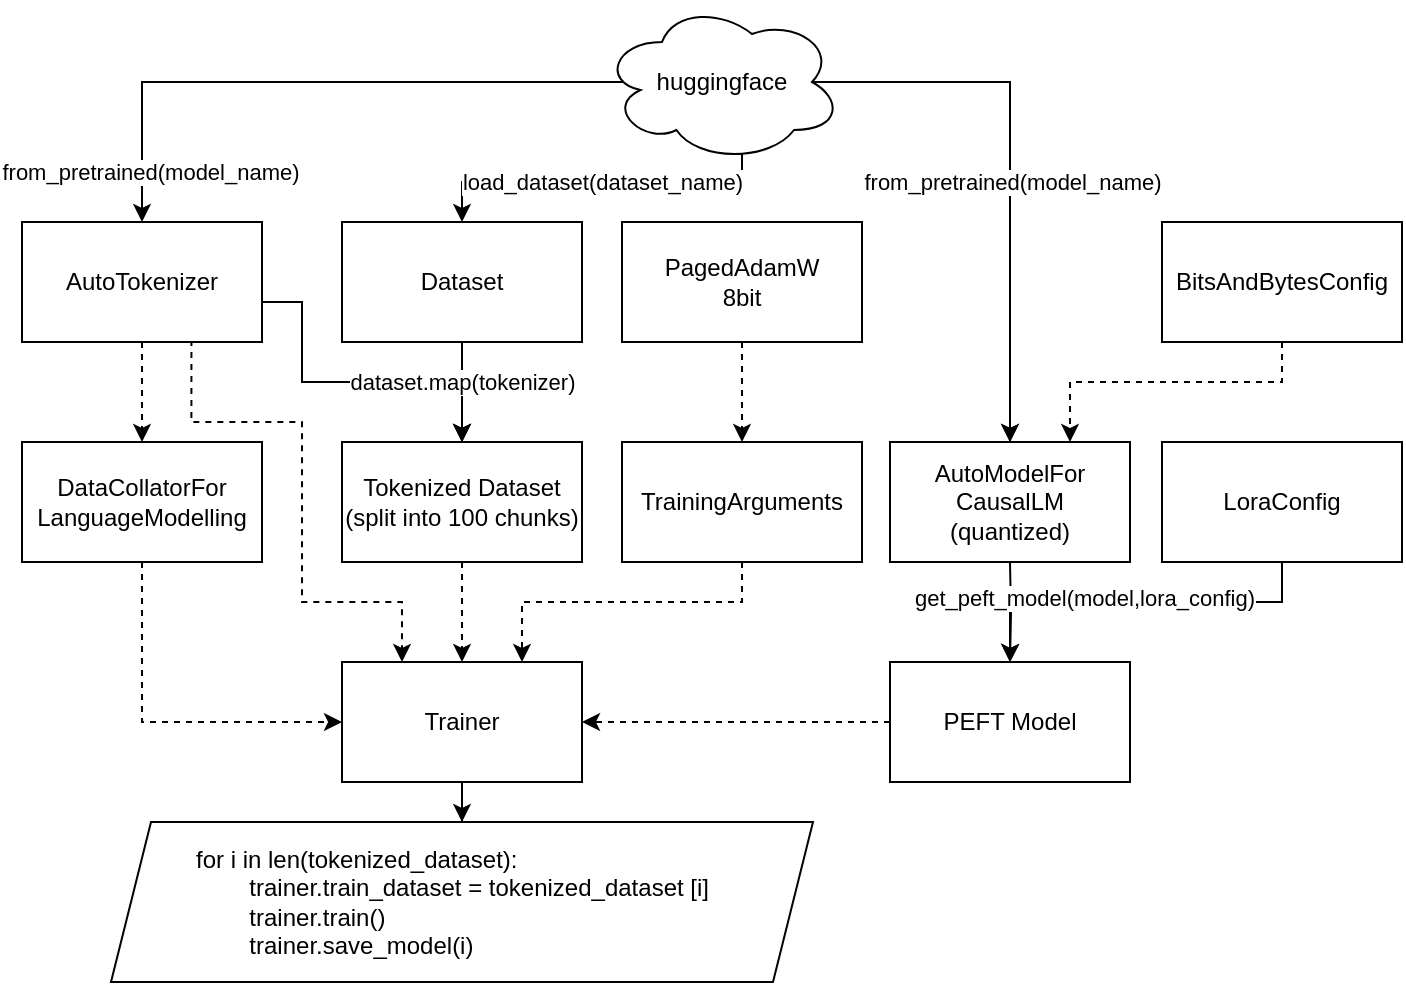 <mxfile version="24.8.3">
  <diagram name="Seite-1" id="68C5_TXZWb1PMNiuW3s3">
    <mxGraphModel dx="2215" dy="815" grid="1" gridSize="10" guides="1" tooltips="1" connect="1" arrows="1" fold="1" page="1" pageScale="1" pageWidth="827" pageHeight="1169" math="0" shadow="0">
      <root>
        <mxCell id="0" />
        <mxCell id="1" parent="0" />
        <mxCell id="Wm97QclliLDe_JW6FBR--9" value="Dataset" style="whiteSpace=wrap;html=1;" parent="1" vertex="1">
          <mxGeometry x="20" y="560" width="120" height="60" as="geometry" />
        </mxCell>
        <mxCell id="Wm97QclliLDe_JW6FBR--10" style="edgeStyle=orthogonalEdgeStyle;rounded=0;orthogonalLoop=1;jettySize=auto;html=1;exitX=0.875;exitY=0.5;exitDx=0;exitDy=0;exitPerimeter=0;" parent="1" source="Wm97QclliLDe_JW6FBR--1" target="Wm97QclliLDe_JW6FBR--8" edge="1">
          <mxGeometry relative="1" as="geometry" />
        </mxCell>
        <mxCell id="Wm97QclliLDe_JW6FBR--31" value="from_pretrained(model_name)" style="edgeLabel;html=1;align=center;verticalAlign=middle;resizable=0;points=[];" parent="Wm97QclliLDe_JW6FBR--10" vertex="1" connectable="0">
          <mxGeometry x="-0.495" y="-1" relative="1" as="geometry">
            <mxPoint x="29" y="49" as="offset" />
          </mxGeometry>
        </mxCell>
        <mxCell id="Wm97QclliLDe_JW6FBR--11" style="edgeStyle=orthogonalEdgeStyle;rounded=0;orthogonalLoop=1;jettySize=auto;html=1;exitX=0.55;exitY=0.95;exitDx=0;exitDy=0;exitPerimeter=0;" parent="1" source="Wm97QclliLDe_JW6FBR--1" target="Wm97QclliLDe_JW6FBR--9" edge="1">
          <mxGeometry relative="1" as="geometry">
            <Array as="points">
              <mxPoint x="220" y="526" />
              <mxPoint x="220" y="540" />
              <mxPoint x="80" y="540" />
            </Array>
          </mxGeometry>
        </mxCell>
        <mxCell id="Wm97QclliLDe_JW6FBR--33" value="load_dataset(dataset_name)" style="edgeLabel;html=1;align=center;verticalAlign=middle;resizable=0;points=[];" parent="Wm97QclliLDe_JW6FBR--11" vertex="1" connectable="0">
          <mxGeometry x="-0.111" relative="1" as="geometry">
            <mxPoint x="-9" as="offset" />
          </mxGeometry>
        </mxCell>
        <mxCell id="Wm97QclliLDe_JW6FBR--12" style="edgeStyle=orthogonalEdgeStyle;rounded=0;orthogonalLoop=1;jettySize=auto;html=1;exitX=0.16;exitY=0.55;exitDx=0;exitDy=0;exitPerimeter=0;" parent="1" source="Wm97QclliLDe_JW6FBR--1" target="Wm97QclliLDe_JW6FBR--5" edge="1">
          <mxGeometry relative="1" as="geometry">
            <Array as="points">
              <mxPoint x="-80" y="490" />
            </Array>
          </mxGeometry>
        </mxCell>
        <mxCell id="Wm97QclliLDe_JW6FBR--32" value="from_pretrained(model_name)" style="edgeLabel;html=1;align=center;verticalAlign=middle;resizable=0;points=[];" parent="Wm97QclliLDe_JW6FBR--12" vertex="1" connectable="0">
          <mxGeometry x="0.538" y="1" relative="1" as="geometry">
            <mxPoint x="-1" y="44" as="offset" />
          </mxGeometry>
        </mxCell>
        <mxCell id="Wm97QclliLDe_JW6FBR--1" value="huggingface" style="ellipse;shape=cloud;whiteSpace=wrap;html=1;" parent="1" vertex="1">
          <mxGeometry x="150" y="450" width="120" height="80" as="geometry" />
        </mxCell>
        <mxCell id="Wm97QclliLDe_JW6FBR--16" style="edgeStyle=orthogonalEdgeStyle;rounded=0;orthogonalLoop=1;jettySize=auto;html=1;entryX=0.75;entryY=0;entryDx=0;entryDy=0;dashed=1;exitX=0.5;exitY=1;exitDx=0;exitDy=0;" parent="1" source="Wm97QclliLDe_JW6FBR--2" target="Wm97QclliLDe_JW6FBR--8" edge="1">
          <mxGeometry relative="1" as="geometry">
            <mxPoint x="354" y="670" as="targetPoint" />
            <Array as="points">
              <mxPoint x="490" y="640" />
              <mxPoint x="384" y="640" />
            </Array>
          </mxGeometry>
        </mxCell>
        <mxCell id="Wm97QclliLDe_JW6FBR--2" value="BitsAndBytesConfig" style="rounded=0;whiteSpace=wrap;html=1;" parent="1" vertex="1">
          <mxGeometry x="430" y="560" width="120" height="60" as="geometry" />
        </mxCell>
        <mxCell id="Wm97QclliLDe_JW6FBR--19" style="edgeStyle=orthogonalEdgeStyle;rounded=0;orthogonalLoop=1;jettySize=auto;html=1;entryX=0.5;entryY=0;entryDx=0;entryDy=0;" parent="1" source="Wm97QclliLDe_JW6FBR--3" target="Wm97QclliLDe_JW6FBR--17" edge="1">
          <mxGeometry relative="1" as="geometry">
            <Array as="points">
              <mxPoint x="490" y="750" />
              <mxPoint x="354" y="750" />
            </Array>
          </mxGeometry>
        </mxCell>
        <mxCell id="Wm97QclliLDe_JW6FBR--3" value="LoraConfig" style="whiteSpace=wrap;html=1;" parent="1" vertex="1">
          <mxGeometry x="430" y="670" width="120" height="60" as="geometry" />
        </mxCell>
        <mxCell id="Wm97QclliLDe_JW6FBR--53" style="edgeStyle=orthogonalEdgeStyle;rounded=0;orthogonalLoop=1;jettySize=auto;html=1;" parent="1" source="Wm97QclliLDe_JW6FBR--4" target="Wm97QclliLDe_JW6FBR--54" edge="1">
          <mxGeometry relative="1" as="geometry">
            <mxPoint x="80.029" y="860" as="targetPoint" />
          </mxGeometry>
        </mxCell>
        <mxCell id="Wm97QclliLDe_JW6FBR--4" value="Trainer" style="whiteSpace=wrap;html=1;" parent="1" vertex="1">
          <mxGeometry x="20" y="780" width="120" height="60" as="geometry" />
        </mxCell>
        <mxCell id="Wm97QclliLDe_JW6FBR--22" style="edgeStyle=orthogonalEdgeStyle;rounded=0;orthogonalLoop=1;jettySize=auto;html=1;" parent="1" source="Wm97QclliLDe_JW6FBR--9" target="Wm97QclliLDe_JW6FBR--21" edge="1">
          <mxGeometry relative="1" as="geometry" />
        </mxCell>
        <mxCell id="Wm97QclliLDe_JW6FBR--24" style="edgeStyle=orthogonalEdgeStyle;rounded=0;orthogonalLoop=1;jettySize=auto;html=1;dashed=1;" parent="1" source="Wm97QclliLDe_JW6FBR--5" target="Wm97QclliLDe_JW6FBR--7" edge="1">
          <mxGeometry relative="1" as="geometry" />
        </mxCell>
        <mxCell id="Wm97QclliLDe_JW6FBR--45" value="tokenizer" style="edgeLabel;html=1;align=center;verticalAlign=middle;resizable=0;points=[];" parent="Wm97QclliLDe_JW6FBR--24" vertex="1" connectable="0">
          <mxGeometry x="-0.248" relative="1" as="geometry">
            <mxPoint x="-36" y="40" as="offset" />
          </mxGeometry>
        </mxCell>
        <mxCell id="Wm97QclliLDe_JW6FBR--30" style="edgeStyle=orthogonalEdgeStyle;rounded=0;orthogonalLoop=1;jettySize=auto;html=1;exitX=0.706;exitY=0.983;exitDx=0;exitDy=0;entryX=0.25;entryY=0;entryDx=0;entryDy=0;exitPerimeter=0;dashed=1;" parent="1" source="Wm97QclliLDe_JW6FBR--5" target="Wm97QclliLDe_JW6FBR--4" edge="1">
          <mxGeometry relative="1" as="geometry">
            <Array as="points">
              <mxPoint x="-55" y="660" />
              <mxPoint y="660" />
              <mxPoint y="750" />
              <mxPoint x="50" y="750" />
            </Array>
          </mxGeometry>
        </mxCell>
        <mxCell id="Wm97QclliLDe_JW6FBR--5" value="AutoTokenizer" style="whiteSpace=wrap;html=1;" parent="1" vertex="1">
          <mxGeometry x="-140" y="560" width="120" height="60" as="geometry" />
        </mxCell>
        <mxCell id="Wm97QclliLDe_JW6FBR--29" style="edgeStyle=orthogonalEdgeStyle;rounded=0;orthogonalLoop=1;jettySize=auto;html=1;exitX=0.5;exitY=1;exitDx=0;exitDy=0;entryX=0.75;entryY=0;entryDx=0;entryDy=0;dashed=1;" parent="1" source="Wm97QclliLDe_JW6FBR--6" target="Wm97QclliLDe_JW6FBR--4" edge="1">
          <mxGeometry relative="1" as="geometry">
            <Array as="points">
              <mxPoint x="220" y="750" />
              <mxPoint x="110" y="750" />
            </Array>
          </mxGeometry>
        </mxCell>
        <mxCell id="Wm97QclliLDe_JW6FBR--6" value="TrainingArguments" style="whiteSpace=wrap;html=1;" parent="1" vertex="1">
          <mxGeometry x="160" y="670" width="120" height="60" as="geometry" />
        </mxCell>
        <mxCell id="Wm97QclliLDe_JW6FBR--25" style="edgeStyle=orthogonalEdgeStyle;rounded=0;orthogonalLoop=1;jettySize=auto;html=1;dashed=1;" parent="1" source="Wm97QclliLDe_JW6FBR--7" target="Wm97QclliLDe_JW6FBR--4" edge="1">
          <mxGeometry relative="1" as="geometry">
            <Array as="points">
              <mxPoint x="-80" y="810" />
            </Array>
          </mxGeometry>
        </mxCell>
        <mxCell id="Wm97QclliLDe_JW6FBR--7" value="&lt;div&gt;DataCollatorFor&lt;/div&gt;&lt;div&gt;LanguageModelling&lt;/div&gt;" style="whiteSpace=wrap;html=1;" parent="1" vertex="1">
          <mxGeometry x="-140" y="670" width="120" height="60" as="geometry" />
        </mxCell>
        <mxCell id="Wm97QclliLDe_JW6FBR--15" style="edgeStyle=orthogonalEdgeStyle;rounded=0;orthogonalLoop=1;jettySize=auto;html=1;" parent="1" source="Wm97QclliLDe_JW6FBR--8" edge="1">
          <mxGeometry relative="1" as="geometry">
            <mxPoint x="354" y="670" as="targetPoint" />
          </mxGeometry>
        </mxCell>
        <mxCell id="Wm97QclliLDe_JW6FBR--8" value="&lt;div&gt;AutoModelFor&lt;/div&gt;&lt;div&gt;CausalLM&lt;/div&gt;&lt;div&gt;(quantized)&lt;br&gt;&lt;/div&gt;" style="whiteSpace=wrap;html=1;" parent="1" vertex="1">
          <mxGeometry x="294" y="670" width="120" height="60" as="geometry" />
        </mxCell>
        <mxCell id="Wm97QclliLDe_JW6FBR--23" style="edgeStyle=orthogonalEdgeStyle;rounded=0;orthogonalLoop=1;jettySize=auto;html=1;entryX=0.5;entryY=0;entryDx=0;entryDy=0;exitX=0.5;exitY=1;exitDx=0;exitDy=0;" parent="1" source="Wm97QclliLDe_JW6FBR--9" target="Wm97QclliLDe_JW6FBR--21" edge="1">
          <mxGeometry relative="1" as="geometry">
            <Array as="points">
              <mxPoint x="80" y="630" />
              <mxPoint x="80" y="630" />
            </Array>
          </mxGeometry>
        </mxCell>
        <mxCell id="Wm97QclliLDe_JW6FBR--18" style="edgeStyle=orthogonalEdgeStyle;rounded=0;orthogonalLoop=1;jettySize=auto;html=1;" parent="1" target="Wm97QclliLDe_JW6FBR--17" edge="1">
          <mxGeometry relative="1" as="geometry">
            <mxPoint x="354" y="730" as="sourcePoint" />
          </mxGeometry>
        </mxCell>
        <mxCell id="Wm97QclliLDe_JW6FBR--62" value="get_peft_model(model,lora_config)" style="edgeLabel;html=1;align=center;verticalAlign=middle;resizable=0;points=[];labelBorderColor=none;" parent="Wm97QclliLDe_JW6FBR--18" vertex="1" connectable="0">
          <mxGeometry x="-0.279" y="2" relative="1" as="geometry">
            <mxPoint x="34" as="offset" />
          </mxGeometry>
        </mxCell>
        <mxCell id="Wm97QclliLDe_JW6FBR--27" style="edgeStyle=orthogonalEdgeStyle;rounded=0;orthogonalLoop=1;jettySize=auto;html=1;dashed=1;" parent="1" source="Wm97QclliLDe_JW6FBR--17" target="Wm97QclliLDe_JW6FBR--4" edge="1">
          <mxGeometry relative="1" as="geometry" />
        </mxCell>
        <mxCell id="Wm97QclliLDe_JW6FBR--17" value="PEFT Model" style="whiteSpace=wrap;html=1;" parent="1" vertex="1">
          <mxGeometry x="294" y="780" width="120" height="60" as="geometry" />
        </mxCell>
        <mxCell id="Wm97QclliLDe_JW6FBR--26" style="edgeStyle=orthogonalEdgeStyle;rounded=0;orthogonalLoop=1;jettySize=auto;html=1;dashed=1;" parent="1" source="Wm97QclliLDe_JW6FBR--21" target="Wm97QclliLDe_JW6FBR--4" edge="1">
          <mxGeometry relative="1" as="geometry" />
        </mxCell>
        <mxCell id="Wm97QclliLDe_JW6FBR--21" value="&lt;div&gt;Tokenized Dataset&lt;br&gt;&lt;/div&gt;&lt;div&gt;(split into 100 chunks)&lt;br&gt;&lt;/div&gt;" style="whiteSpace=wrap;html=1;" parent="1" vertex="1">
          <mxGeometry x="20" y="670" width="120" height="60" as="geometry" />
        </mxCell>
        <mxCell id="Wm97QclliLDe_JW6FBR--54" value="&lt;blockquote&gt;&lt;div&gt;for i in len(tokenized_dataset):&lt;/div&gt;&lt;div&gt;&lt;span style=&quot;white-space: pre;&quot;&gt;&#x9;&lt;/span&gt;trainer.train_dataset = tokenized_dataset [i]&lt;/div&gt;&lt;div&gt;&lt;span style=&quot;white-space: pre;&quot;&gt;&#x9;&lt;/span&gt;trainer.train()&lt;/div&gt;&lt;div&gt;&lt;span style=&quot;white-space: pre;&quot;&gt;&#x9;&lt;/span&gt;trainer.save_model(i)&lt;br&gt;&lt;/div&gt;&lt;/blockquote&gt;" style="shape=parallelogram;perimeter=parallelogramPerimeter;whiteSpace=wrap;html=1;fixedSize=1;align=left;" parent="1" vertex="1">
          <mxGeometry x="-95.5" y="860" width="351" height="80" as="geometry" />
        </mxCell>
        <mxCell id="Wm97QclliLDe_JW6FBR--55" value="" style="edgeStyle=orthogonalEdgeStyle;rounded=0;orthogonalLoop=1;jettySize=auto;html=1;entryX=0.5;entryY=0;entryDx=0;entryDy=0;" parent="1" source="Wm97QclliLDe_JW6FBR--5" target="Wm97QclliLDe_JW6FBR--21" edge="1">
          <mxGeometry relative="1" as="geometry">
            <mxPoint x="-20" y="600" as="sourcePoint" />
            <mxPoint x="80" y="670" as="targetPoint" />
            <Array as="points">
              <mxPoint y="600" />
              <mxPoint y="640" />
              <mxPoint x="80" y="640" />
            </Array>
          </mxGeometry>
        </mxCell>
        <mxCell id="Wm97QclliLDe_JW6FBR--60" value="dataset.map(tokenizer)" style="edgeLabel;html=1;align=center;verticalAlign=middle;resizable=0;points=[];" parent="Wm97QclliLDe_JW6FBR--55" vertex="1" connectable="0">
          <mxGeometry x="0.787" y="-2" relative="1" as="geometry">
            <mxPoint x="2" y="-12" as="offset" />
          </mxGeometry>
        </mxCell>
        <mxCell id="Wm97QclliLDe_JW6FBR--58" style="edgeStyle=orthogonalEdgeStyle;rounded=0;orthogonalLoop=1;jettySize=auto;html=1;dashed=1;" parent="1" source="Wm97QclliLDe_JW6FBR--57" target="Wm97QclliLDe_JW6FBR--6" edge="1">
          <mxGeometry relative="1" as="geometry" />
        </mxCell>
        <mxCell id="Wm97QclliLDe_JW6FBR--57" value="&lt;div&gt;PagedAdamW&lt;/div&gt;&lt;div&gt;8bit&lt;br&gt;&lt;/div&gt;" style="whiteSpace=wrap;html=1;" parent="1" vertex="1">
          <mxGeometry x="160" y="560" width="120" height="60" as="geometry" />
        </mxCell>
      </root>
    </mxGraphModel>
  </diagram>
</mxfile>
